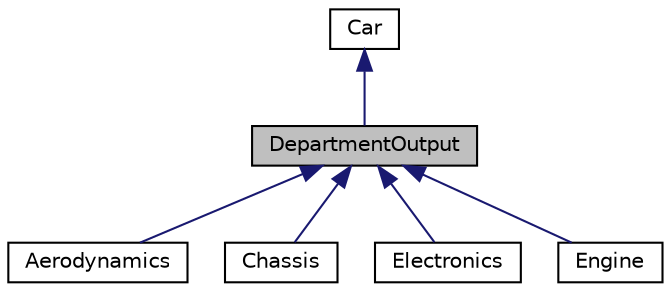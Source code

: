 digraph "DepartmentOutput"
{
  edge [fontname="Helvetica",fontsize="10",labelfontname="Helvetica",labelfontsize="10"];
  node [fontname="Helvetica",fontsize="10",shape=record];
  Node0 [label="DepartmentOutput",height=0.2,width=0.4,color="black", fillcolor="grey75", style="filled", fontcolor="black"];
  Node1 -> Node0 [dir="back",color="midnightblue",fontsize="10",style="solid"];
  Node1 [label="Car",height=0.2,width=0.4,color="black", fillcolor="white", style="filled",URL="$classCar.html"];
  Node0 -> Node2 [dir="back",color="midnightblue",fontsize="10",style="solid"];
  Node2 [label="Aerodynamics",height=0.2,width=0.4,color="black", fillcolor="white", style="filled",URL="$classAerodynamics.html"];
  Node0 -> Node3 [dir="back",color="midnightblue",fontsize="10",style="solid"];
  Node3 [label="Chassis",height=0.2,width=0.4,color="black", fillcolor="white", style="filled",URL="$classChassis.html"];
  Node0 -> Node4 [dir="back",color="midnightblue",fontsize="10",style="solid"];
  Node4 [label="Electronics",height=0.2,width=0.4,color="black", fillcolor="white", style="filled",URL="$classElectronics.html"];
  Node0 -> Node5 [dir="back",color="midnightblue",fontsize="10",style="solid"];
  Node5 [label="Engine",height=0.2,width=0.4,color="black", fillcolor="white", style="filled",URL="$classEngine.html"];
}
